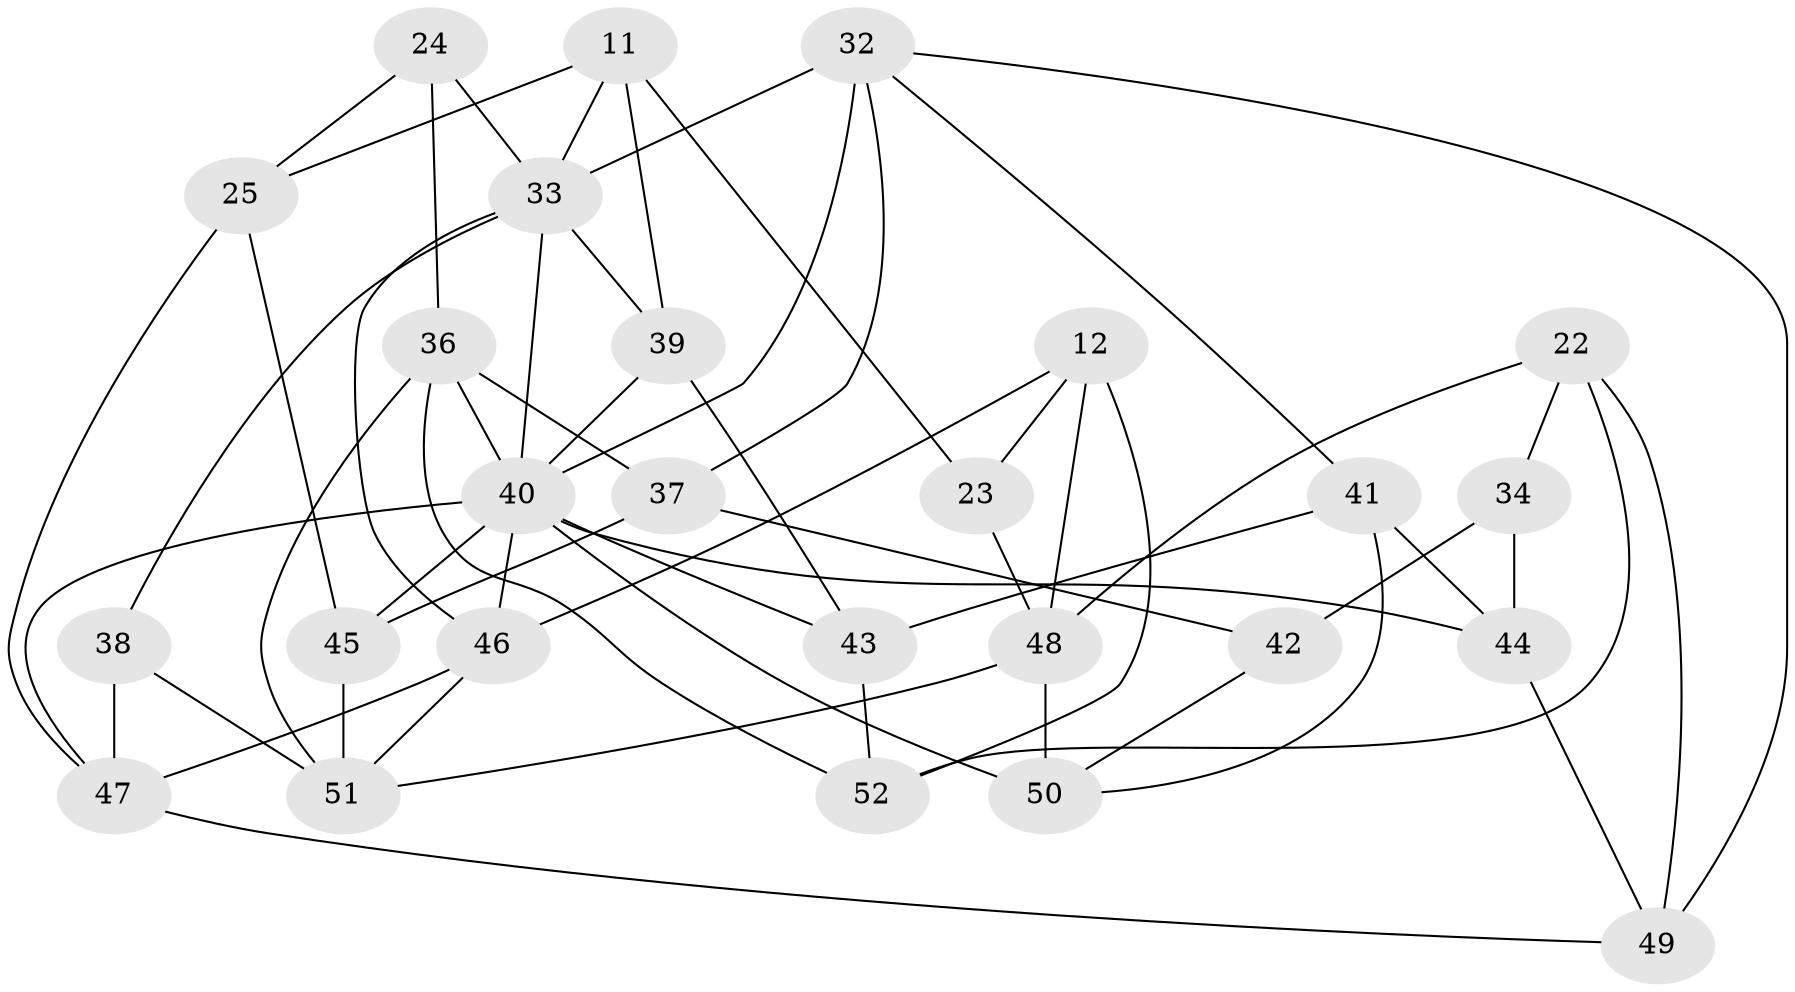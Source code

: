 // original degree distribution, {4: 1.0}
// Generated by graph-tools (version 1.1) at 2025/59/03/09/25 04:59:03]
// undirected, 26 vertices, 57 edges
graph export_dot {
graph [start="1"]
  node [color=gray90,style=filled];
  11;
  12 [super="+9"];
  22;
  23;
  24 [super="+4"];
  25;
  32 [super="+15"];
  33 [super="+16"];
  34;
  36 [super="+28+29"];
  37 [super="+3"];
  38;
  39;
  40 [super="+1+2+27+26+13"];
  41;
  42 [super="+30"];
  43 [super="+5"];
  44;
  45 [super="+20"];
  46 [super="+31"];
  47 [super="+17"];
  48 [super="+6"];
  49;
  50 [super="+14+21"];
  51 [super="+19"];
  52 [super="+35"];
  11 -- 25;
  11 -- 23;
  11 -- 39;
  11 -- 33;
  12 -- 23 [weight=2];
  12 -- 52 [weight=2];
  12 -- 46;
  12 -- 48;
  22 -- 48;
  22 -- 34;
  22 -- 49;
  22 -- 52;
  23 -- 48;
  24 -- 33 [weight=2];
  24 -- 25;
  24 -- 36 [weight=3];
  25 -- 47;
  25 -- 45;
  32 -- 49;
  32 -- 37;
  32 -- 40 [weight=2];
  32 -- 41;
  32 -- 33;
  33 -- 40;
  33 -- 38;
  33 -- 39;
  33 -- 46;
  34 -- 44;
  34 -- 42 [weight=2];
  36 -- 37 [weight=2];
  36 -- 40 [weight=3];
  36 -- 51;
  36 -- 52;
  37 -- 42 [weight=2];
  37 -- 45;
  38 -- 47 [weight=2];
  38 -- 51;
  39 -- 43;
  39 -- 40;
  40 -- 45 [weight=2];
  40 -- 43 [weight=2];
  40 -- 46 [weight=2];
  40 -- 50 [weight=3];
  40 -- 47;
  40 -- 44;
  41 -- 44;
  41 -- 43;
  41 -- 50;
  42 -- 50 [weight=2];
  43 -- 52 [weight=2];
  44 -- 49;
  45 -- 51 [weight=2];
  46 -- 51;
  46 -- 47;
  47 -- 49;
  48 -- 50 [weight=2];
  48 -- 51;
}
